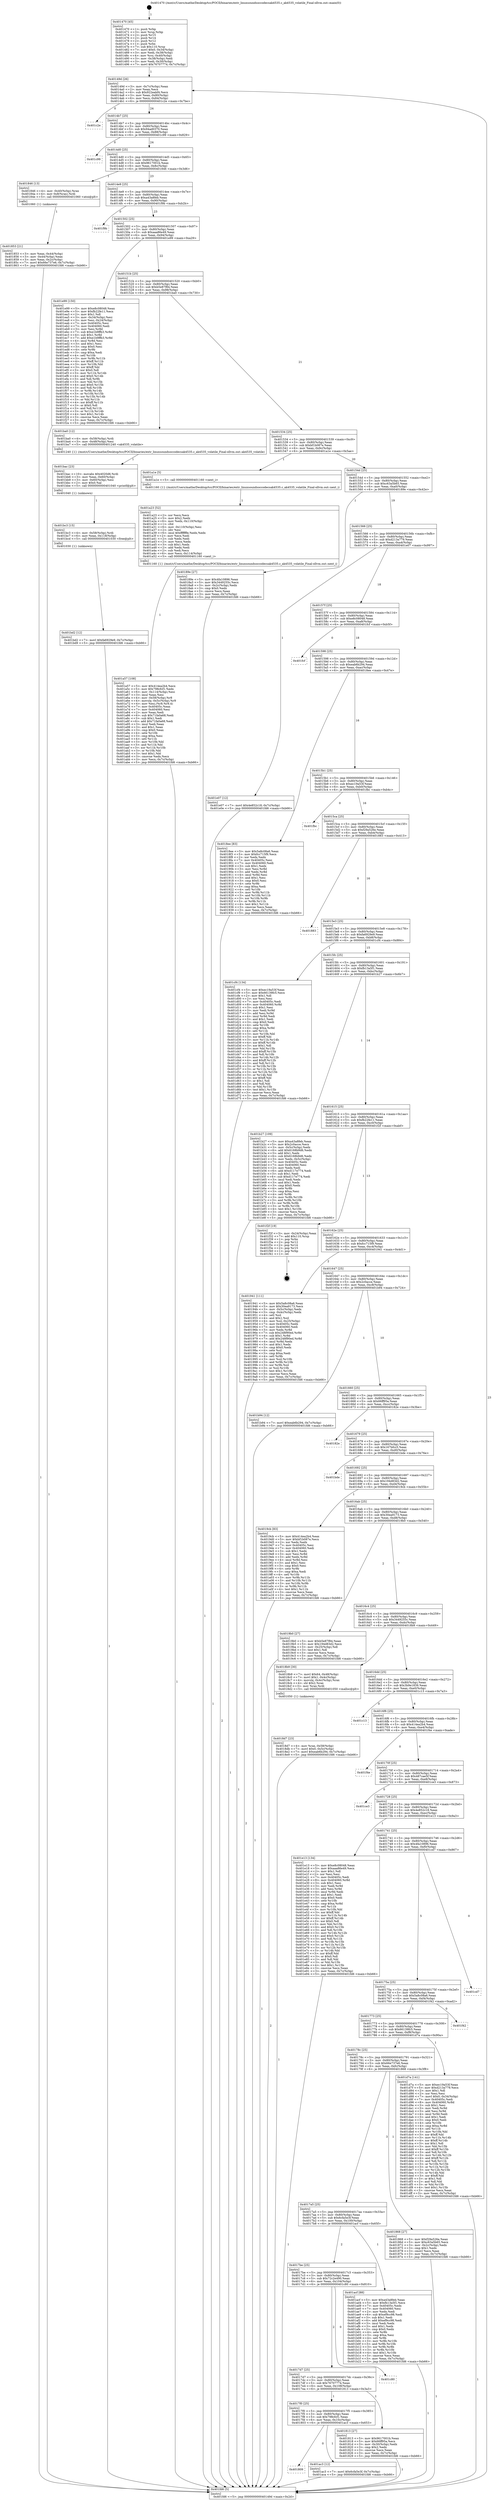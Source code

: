 digraph "0x401470" {
  label = "0x401470 (/mnt/c/Users/mathe/Desktop/tcc/POCII/binaries/extr_linuxsoundsoccodecsak4535.c_ak4535_volatile_Final-ollvm.out::main(0))"
  labelloc = "t"
  node[shape=record]

  Entry [label="",width=0.3,height=0.3,shape=circle,fillcolor=black,style=filled]
  "0x40149d" [label="{
     0x40149d [26]\l
     | [instrs]\l
     &nbsp;&nbsp;0x40149d \<+3\>: mov -0x7c(%rbp),%eax\l
     &nbsp;&nbsp;0x4014a0 \<+2\>: mov %eax,%ecx\l
     &nbsp;&nbsp;0x4014a2 \<+6\>: sub $0x922eabf4,%ecx\l
     &nbsp;&nbsp;0x4014a8 \<+3\>: mov %eax,-0x80(%rbp)\l
     &nbsp;&nbsp;0x4014ab \<+6\>: mov %ecx,-0x84(%rbp)\l
     &nbsp;&nbsp;0x4014b1 \<+6\>: je 0000000000401c2e \<main+0x7be\>\l
  }"]
  "0x401c2e" [label="{
     0x401c2e\l
  }", style=dashed]
  "0x4014b7" [label="{
     0x4014b7 [25]\l
     | [instrs]\l
     &nbsp;&nbsp;0x4014b7 \<+5\>: jmp 00000000004014bc \<main+0x4c\>\l
     &nbsp;&nbsp;0x4014bc \<+3\>: mov -0x80(%rbp),%eax\l
     &nbsp;&nbsp;0x4014bf \<+5\>: sub $0x94ad0370,%eax\l
     &nbsp;&nbsp;0x4014c4 \<+6\>: mov %eax,-0x88(%rbp)\l
     &nbsp;&nbsp;0x4014ca \<+6\>: je 0000000000401c99 \<main+0x829\>\l
  }"]
  Exit [label="",width=0.3,height=0.3,shape=circle,fillcolor=black,style=filled,peripheries=2]
  "0x401c99" [label="{
     0x401c99\l
  }", style=dashed]
  "0x4014d0" [label="{
     0x4014d0 [25]\l
     | [instrs]\l
     &nbsp;&nbsp;0x4014d0 \<+5\>: jmp 00000000004014d5 \<main+0x65\>\l
     &nbsp;&nbsp;0x4014d5 \<+3\>: mov -0x80(%rbp),%eax\l
     &nbsp;&nbsp;0x4014d8 \<+5\>: sub $0x9617001b,%eax\l
     &nbsp;&nbsp;0x4014dd \<+6\>: mov %eax,-0x8c(%rbp)\l
     &nbsp;&nbsp;0x4014e3 \<+6\>: je 0000000000401846 \<main+0x3d6\>\l
  }"]
  "0x401bd2" [label="{
     0x401bd2 [12]\l
     | [instrs]\l
     &nbsp;&nbsp;0x401bd2 \<+7\>: movl $0xfa6929e9,-0x7c(%rbp)\l
     &nbsp;&nbsp;0x401bd9 \<+5\>: jmp 0000000000401fd6 \<main+0xb66\>\l
  }"]
  "0x401846" [label="{
     0x401846 [13]\l
     | [instrs]\l
     &nbsp;&nbsp;0x401846 \<+4\>: mov -0x40(%rbp),%rax\l
     &nbsp;&nbsp;0x40184a \<+4\>: mov 0x8(%rax),%rdi\l
     &nbsp;&nbsp;0x40184e \<+5\>: call 0000000000401060 \<atoi@plt\>\l
     | [calls]\l
     &nbsp;&nbsp;0x401060 \{1\} (unknown)\l
  }"]
  "0x4014e9" [label="{
     0x4014e9 [25]\l
     | [instrs]\l
     &nbsp;&nbsp;0x4014e9 \<+5\>: jmp 00000000004014ee \<main+0x7e\>\l
     &nbsp;&nbsp;0x4014ee \<+3\>: mov -0x80(%rbp),%eax\l
     &nbsp;&nbsp;0x4014f1 \<+5\>: sub $0xa43a8feb,%eax\l
     &nbsp;&nbsp;0x4014f6 \<+6\>: mov %eax,-0x90(%rbp)\l
     &nbsp;&nbsp;0x4014fc \<+6\>: je 0000000000401f9b \<main+0xb2b\>\l
  }"]
  "0x401bc3" [label="{
     0x401bc3 [15]\l
     | [instrs]\l
     &nbsp;&nbsp;0x401bc3 \<+4\>: mov -0x58(%rbp),%rdi\l
     &nbsp;&nbsp;0x401bc7 \<+6\>: mov %eax,-0x118(%rbp)\l
     &nbsp;&nbsp;0x401bcd \<+5\>: call 0000000000401030 \<free@plt\>\l
     | [calls]\l
     &nbsp;&nbsp;0x401030 \{1\} (unknown)\l
  }"]
  "0x401f9b" [label="{
     0x401f9b\l
  }", style=dashed]
  "0x401502" [label="{
     0x401502 [25]\l
     | [instrs]\l
     &nbsp;&nbsp;0x401502 \<+5\>: jmp 0000000000401507 \<main+0x97\>\l
     &nbsp;&nbsp;0x401507 \<+3\>: mov -0x80(%rbp),%eax\l
     &nbsp;&nbsp;0x40150a \<+5\>: sub $0xaaa86e49,%eax\l
     &nbsp;&nbsp;0x40150f \<+6\>: mov %eax,-0x94(%rbp)\l
     &nbsp;&nbsp;0x401515 \<+6\>: je 0000000000401e99 \<main+0xa29\>\l
  }"]
  "0x401bac" [label="{
     0x401bac [23]\l
     | [instrs]\l
     &nbsp;&nbsp;0x401bac \<+10\>: movabs $0x4020d6,%rdi\l
     &nbsp;&nbsp;0x401bb6 \<+3\>: mov %eax,-0x60(%rbp)\l
     &nbsp;&nbsp;0x401bb9 \<+3\>: mov -0x60(%rbp),%esi\l
     &nbsp;&nbsp;0x401bbc \<+2\>: mov $0x0,%al\l
     &nbsp;&nbsp;0x401bbe \<+5\>: call 0000000000401040 \<printf@plt\>\l
     | [calls]\l
     &nbsp;&nbsp;0x401040 \{1\} (unknown)\l
  }"]
  "0x401e99" [label="{
     0x401e99 [150]\l
     | [instrs]\l
     &nbsp;&nbsp;0x401e99 \<+5\>: mov $0xe8c08048,%eax\l
     &nbsp;&nbsp;0x401e9e \<+5\>: mov $0xfb22fe11,%ecx\l
     &nbsp;&nbsp;0x401ea3 \<+2\>: mov $0x1,%dl\l
     &nbsp;&nbsp;0x401ea5 \<+3\>: mov -0x34(%rbp),%esi\l
     &nbsp;&nbsp;0x401ea8 \<+3\>: mov %esi,-0x24(%rbp)\l
     &nbsp;&nbsp;0x401eab \<+7\>: mov 0x40405c,%esi\l
     &nbsp;&nbsp;0x401eb2 \<+7\>: mov 0x404060,%edi\l
     &nbsp;&nbsp;0x401eb9 \<+3\>: mov %esi,%r8d\l
     &nbsp;&nbsp;0x401ebc \<+7\>: sub $0xe1b9ffb3,%r8d\l
     &nbsp;&nbsp;0x401ec3 \<+4\>: sub $0x1,%r8d\l
     &nbsp;&nbsp;0x401ec7 \<+7\>: add $0xe1b9ffb3,%r8d\l
     &nbsp;&nbsp;0x401ece \<+4\>: imul %r8d,%esi\l
     &nbsp;&nbsp;0x401ed2 \<+3\>: and $0x1,%esi\l
     &nbsp;&nbsp;0x401ed5 \<+3\>: cmp $0x0,%esi\l
     &nbsp;&nbsp;0x401ed8 \<+4\>: sete %r9b\l
     &nbsp;&nbsp;0x401edc \<+3\>: cmp $0xa,%edi\l
     &nbsp;&nbsp;0x401edf \<+4\>: setl %r10b\l
     &nbsp;&nbsp;0x401ee3 \<+3\>: mov %r9b,%r11b\l
     &nbsp;&nbsp;0x401ee6 \<+4\>: xor $0xff,%r11b\l
     &nbsp;&nbsp;0x401eea \<+3\>: mov %r10b,%bl\l
     &nbsp;&nbsp;0x401eed \<+3\>: xor $0xff,%bl\l
     &nbsp;&nbsp;0x401ef0 \<+3\>: xor $0x0,%dl\l
     &nbsp;&nbsp;0x401ef3 \<+3\>: mov %r11b,%r14b\l
     &nbsp;&nbsp;0x401ef6 \<+4\>: and $0x0,%r14b\l
     &nbsp;&nbsp;0x401efa \<+3\>: and %dl,%r9b\l
     &nbsp;&nbsp;0x401efd \<+3\>: mov %bl,%r15b\l
     &nbsp;&nbsp;0x401f00 \<+4\>: and $0x0,%r15b\l
     &nbsp;&nbsp;0x401f04 \<+3\>: and %dl,%r10b\l
     &nbsp;&nbsp;0x401f07 \<+3\>: or %r9b,%r14b\l
     &nbsp;&nbsp;0x401f0a \<+3\>: or %r10b,%r15b\l
     &nbsp;&nbsp;0x401f0d \<+3\>: xor %r15b,%r14b\l
     &nbsp;&nbsp;0x401f10 \<+3\>: or %bl,%r11b\l
     &nbsp;&nbsp;0x401f13 \<+4\>: xor $0xff,%r11b\l
     &nbsp;&nbsp;0x401f17 \<+3\>: or $0x0,%dl\l
     &nbsp;&nbsp;0x401f1a \<+3\>: and %dl,%r11b\l
     &nbsp;&nbsp;0x401f1d \<+3\>: or %r11b,%r14b\l
     &nbsp;&nbsp;0x401f20 \<+4\>: test $0x1,%r14b\l
     &nbsp;&nbsp;0x401f24 \<+3\>: cmovne %ecx,%eax\l
     &nbsp;&nbsp;0x401f27 \<+3\>: mov %eax,-0x7c(%rbp)\l
     &nbsp;&nbsp;0x401f2a \<+5\>: jmp 0000000000401fd6 \<main+0xb66\>\l
  }"]
  "0x40151b" [label="{
     0x40151b [25]\l
     | [instrs]\l
     &nbsp;&nbsp;0x40151b \<+5\>: jmp 0000000000401520 \<main+0xb0\>\l
     &nbsp;&nbsp;0x401520 \<+3\>: mov -0x80(%rbp),%eax\l
     &nbsp;&nbsp;0x401523 \<+5\>: sub $0xb5e87f84,%eax\l
     &nbsp;&nbsp;0x401528 \<+6\>: mov %eax,-0x98(%rbp)\l
     &nbsp;&nbsp;0x40152e \<+6\>: je 0000000000401ba0 \<main+0x730\>\l
  }"]
  "0x401809" [label="{
     0x401809\l
  }", style=dashed]
  "0x401ba0" [label="{
     0x401ba0 [12]\l
     | [instrs]\l
     &nbsp;&nbsp;0x401ba0 \<+4\>: mov -0x58(%rbp),%rdi\l
     &nbsp;&nbsp;0x401ba4 \<+3\>: mov -0x48(%rbp),%esi\l
     &nbsp;&nbsp;0x401ba7 \<+5\>: call 0000000000401240 \<ak4535_volatile\>\l
     | [calls]\l
     &nbsp;&nbsp;0x401240 \{1\} (/mnt/c/Users/mathe/Desktop/tcc/POCII/binaries/extr_linuxsoundsoccodecsak4535.c_ak4535_volatile_Final-ollvm.out::ak4535_volatile)\l
  }"]
  "0x401534" [label="{
     0x401534 [25]\l
     | [instrs]\l
     &nbsp;&nbsp;0x401534 \<+5\>: jmp 0000000000401539 \<main+0xc9\>\l
     &nbsp;&nbsp;0x401539 \<+3\>: mov -0x80(%rbp),%eax\l
     &nbsp;&nbsp;0x40153c \<+5\>: sub $0xbf1b087e,%eax\l
     &nbsp;&nbsp;0x401541 \<+6\>: mov %eax,-0x9c(%rbp)\l
     &nbsp;&nbsp;0x401547 \<+6\>: je 0000000000401a1e \<main+0x5ae\>\l
  }"]
  "0x401ac3" [label="{
     0x401ac3 [12]\l
     | [instrs]\l
     &nbsp;&nbsp;0x401ac3 \<+7\>: movl $0x6cfa5e3f,-0x7c(%rbp)\l
     &nbsp;&nbsp;0x401aca \<+5\>: jmp 0000000000401fd6 \<main+0xb66\>\l
  }"]
  "0x401a1e" [label="{
     0x401a1e [5]\l
     | [instrs]\l
     &nbsp;&nbsp;0x401a1e \<+5\>: call 0000000000401160 \<next_i\>\l
     | [calls]\l
     &nbsp;&nbsp;0x401160 \{1\} (/mnt/c/Users/mathe/Desktop/tcc/POCII/binaries/extr_linuxsoundsoccodecsak4535.c_ak4535_volatile_Final-ollvm.out::next_i)\l
  }"]
  "0x40154d" [label="{
     0x40154d [25]\l
     | [instrs]\l
     &nbsp;&nbsp;0x40154d \<+5\>: jmp 0000000000401552 \<main+0xe2\>\l
     &nbsp;&nbsp;0x401552 \<+3\>: mov -0x80(%rbp),%eax\l
     &nbsp;&nbsp;0x401555 \<+5\>: sub $0xc63a5b65,%eax\l
     &nbsp;&nbsp;0x40155a \<+6\>: mov %eax,-0xa0(%rbp)\l
     &nbsp;&nbsp;0x401560 \<+6\>: je 000000000040189e \<main+0x42e\>\l
  }"]
  "0x401a57" [label="{
     0x401a57 [108]\l
     | [instrs]\l
     &nbsp;&nbsp;0x401a57 \<+5\>: mov $0x414ea2b4,%ecx\l
     &nbsp;&nbsp;0x401a5c \<+5\>: mov $0x798cfcf1,%edx\l
     &nbsp;&nbsp;0x401a61 \<+6\>: mov -0x114(%rbp),%esi\l
     &nbsp;&nbsp;0x401a67 \<+3\>: imul %eax,%esi\l
     &nbsp;&nbsp;0x401a6a \<+4\>: mov -0x58(%rbp),%r8\l
     &nbsp;&nbsp;0x401a6e \<+4\>: movslq -0x5c(%rbp),%r9\l
     &nbsp;&nbsp;0x401a72 \<+4\>: mov %esi,(%r8,%r9,4)\l
     &nbsp;&nbsp;0x401a76 \<+7\>: mov 0x40405c,%eax\l
     &nbsp;&nbsp;0x401a7d \<+7\>: mov 0x404060,%esi\l
     &nbsp;&nbsp;0x401a84 \<+2\>: mov %eax,%edi\l
     &nbsp;&nbsp;0x401a86 \<+6\>: sub $0x71fa0a68,%edi\l
     &nbsp;&nbsp;0x401a8c \<+3\>: sub $0x1,%edi\l
     &nbsp;&nbsp;0x401a8f \<+6\>: add $0x71fa0a68,%edi\l
     &nbsp;&nbsp;0x401a95 \<+3\>: imul %edi,%eax\l
     &nbsp;&nbsp;0x401a98 \<+3\>: and $0x1,%eax\l
     &nbsp;&nbsp;0x401a9b \<+3\>: cmp $0x0,%eax\l
     &nbsp;&nbsp;0x401a9e \<+4\>: sete %r10b\l
     &nbsp;&nbsp;0x401aa2 \<+3\>: cmp $0xa,%esi\l
     &nbsp;&nbsp;0x401aa5 \<+4\>: setl %r11b\l
     &nbsp;&nbsp;0x401aa9 \<+3\>: mov %r10b,%bl\l
     &nbsp;&nbsp;0x401aac \<+3\>: and %r11b,%bl\l
     &nbsp;&nbsp;0x401aaf \<+3\>: xor %r11b,%r10b\l
     &nbsp;&nbsp;0x401ab2 \<+3\>: or %r10b,%bl\l
     &nbsp;&nbsp;0x401ab5 \<+3\>: test $0x1,%bl\l
     &nbsp;&nbsp;0x401ab8 \<+3\>: cmovne %edx,%ecx\l
     &nbsp;&nbsp;0x401abb \<+3\>: mov %ecx,-0x7c(%rbp)\l
     &nbsp;&nbsp;0x401abe \<+5\>: jmp 0000000000401fd6 \<main+0xb66\>\l
  }"]
  "0x40189e" [label="{
     0x40189e [27]\l
     | [instrs]\l
     &nbsp;&nbsp;0x40189e \<+5\>: mov $0x4fa10896,%eax\l
     &nbsp;&nbsp;0x4018a3 \<+5\>: mov $0x3449255c,%ecx\l
     &nbsp;&nbsp;0x4018a8 \<+3\>: mov -0x2c(%rbp),%edx\l
     &nbsp;&nbsp;0x4018ab \<+3\>: cmp $0x0,%edx\l
     &nbsp;&nbsp;0x4018ae \<+3\>: cmove %ecx,%eax\l
     &nbsp;&nbsp;0x4018b1 \<+3\>: mov %eax,-0x7c(%rbp)\l
     &nbsp;&nbsp;0x4018b4 \<+5\>: jmp 0000000000401fd6 \<main+0xb66\>\l
  }"]
  "0x401566" [label="{
     0x401566 [25]\l
     | [instrs]\l
     &nbsp;&nbsp;0x401566 \<+5\>: jmp 000000000040156b \<main+0xfb\>\l
     &nbsp;&nbsp;0x40156b \<+3\>: mov -0x80(%rbp),%eax\l
     &nbsp;&nbsp;0x40156e \<+5\>: sub $0xd213a779,%eax\l
     &nbsp;&nbsp;0x401573 \<+6\>: mov %eax,-0xa4(%rbp)\l
     &nbsp;&nbsp;0x401579 \<+6\>: je 0000000000401e07 \<main+0x997\>\l
  }"]
  "0x401a23" [label="{
     0x401a23 [52]\l
     | [instrs]\l
     &nbsp;&nbsp;0x401a23 \<+2\>: xor %ecx,%ecx\l
     &nbsp;&nbsp;0x401a25 \<+5\>: mov $0x2,%edx\l
     &nbsp;&nbsp;0x401a2a \<+6\>: mov %edx,-0x110(%rbp)\l
     &nbsp;&nbsp;0x401a30 \<+1\>: cltd\l
     &nbsp;&nbsp;0x401a31 \<+6\>: mov -0x110(%rbp),%esi\l
     &nbsp;&nbsp;0x401a37 \<+2\>: idiv %esi\l
     &nbsp;&nbsp;0x401a39 \<+6\>: imul $0xfffffffe,%edx,%edx\l
     &nbsp;&nbsp;0x401a3f \<+2\>: mov %ecx,%edi\l
     &nbsp;&nbsp;0x401a41 \<+2\>: sub %edx,%edi\l
     &nbsp;&nbsp;0x401a43 \<+2\>: mov %ecx,%edx\l
     &nbsp;&nbsp;0x401a45 \<+3\>: sub $0x1,%edx\l
     &nbsp;&nbsp;0x401a48 \<+2\>: add %edx,%edi\l
     &nbsp;&nbsp;0x401a4a \<+2\>: sub %edi,%ecx\l
     &nbsp;&nbsp;0x401a4c \<+6\>: mov %ecx,-0x114(%rbp)\l
     &nbsp;&nbsp;0x401a52 \<+5\>: call 0000000000401160 \<next_i\>\l
     | [calls]\l
     &nbsp;&nbsp;0x401160 \{1\} (/mnt/c/Users/mathe/Desktop/tcc/POCII/binaries/extr_linuxsoundsoccodecsak4535.c_ak4535_volatile_Final-ollvm.out::next_i)\l
  }"]
  "0x401e07" [label="{
     0x401e07 [12]\l
     | [instrs]\l
     &nbsp;&nbsp;0x401e07 \<+7\>: movl $0x4e852c18,-0x7c(%rbp)\l
     &nbsp;&nbsp;0x401e0e \<+5\>: jmp 0000000000401fd6 \<main+0xb66\>\l
  }"]
  "0x40157f" [label="{
     0x40157f [25]\l
     | [instrs]\l
     &nbsp;&nbsp;0x40157f \<+5\>: jmp 0000000000401584 \<main+0x114\>\l
     &nbsp;&nbsp;0x401584 \<+3\>: mov -0x80(%rbp),%eax\l
     &nbsp;&nbsp;0x401587 \<+5\>: sub $0xe8c08048,%eax\l
     &nbsp;&nbsp;0x40158c \<+6\>: mov %eax,-0xa8(%rbp)\l
     &nbsp;&nbsp;0x401592 \<+6\>: je 0000000000401fcf \<main+0xb5f\>\l
  }"]
  "0x4018d7" [label="{
     0x4018d7 [23]\l
     | [instrs]\l
     &nbsp;&nbsp;0x4018d7 \<+4\>: mov %rax,-0x58(%rbp)\l
     &nbsp;&nbsp;0x4018db \<+7\>: movl $0x0,-0x5c(%rbp)\l
     &nbsp;&nbsp;0x4018e2 \<+7\>: movl $0xeab6b294,-0x7c(%rbp)\l
     &nbsp;&nbsp;0x4018e9 \<+5\>: jmp 0000000000401fd6 \<main+0xb66\>\l
  }"]
  "0x401fcf" [label="{
     0x401fcf\l
  }", style=dashed]
  "0x401598" [label="{
     0x401598 [25]\l
     | [instrs]\l
     &nbsp;&nbsp;0x401598 \<+5\>: jmp 000000000040159d \<main+0x12d\>\l
     &nbsp;&nbsp;0x40159d \<+3\>: mov -0x80(%rbp),%eax\l
     &nbsp;&nbsp;0x4015a0 \<+5\>: sub $0xeab6b294,%eax\l
     &nbsp;&nbsp;0x4015a5 \<+6\>: mov %eax,-0xac(%rbp)\l
     &nbsp;&nbsp;0x4015ab \<+6\>: je 00000000004018ee \<main+0x47e\>\l
  }"]
  "0x401853" [label="{
     0x401853 [21]\l
     | [instrs]\l
     &nbsp;&nbsp;0x401853 \<+3\>: mov %eax,-0x44(%rbp)\l
     &nbsp;&nbsp;0x401856 \<+3\>: mov -0x44(%rbp),%eax\l
     &nbsp;&nbsp;0x401859 \<+3\>: mov %eax,-0x2c(%rbp)\l
     &nbsp;&nbsp;0x40185c \<+7\>: movl $0x66e737e6,-0x7c(%rbp)\l
     &nbsp;&nbsp;0x401863 \<+5\>: jmp 0000000000401fd6 \<main+0xb66\>\l
  }"]
  "0x4018ee" [label="{
     0x4018ee [83]\l
     | [instrs]\l
     &nbsp;&nbsp;0x4018ee \<+5\>: mov $0x5a8c08a6,%eax\l
     &nbsp;&nbsp;0x4018f3 \<+5\>: mov $0xfcc715f9,%ecx\l
     &nbsp;&nbsp;0x4018f8 \<+2\>: xor %edx,%edx\l
     &nbsp;&nbsp;0x4018fa \<+7\>: mov 0x40405c,%esi\l
     &nbsp;&nbsp;0x401901 \<+7\>: mov 0x404060,%edi\l
     &nbsp;&nbsp;0x401908 \<+3\>: sub $0x1,%edx\l
     &nbsp;&nbsp;0x40190b \<+3\>: mov %esi,%r8d\l
     &nbsp;&nbsp;0x40190e \<+3\>: add %edx,%r8d\l
     &nbsp;&nbsp;0x401911 \<+4\>: imul %r8d,%esi\l
     &nbsp;&nbsp;0x401915 \<+3\>: and $0x1,%esi\l
     &nbsp;&nbsp;0x401918 \<+3\>: cmp $0x0,%esi\l
     &nbsp;&nbsp;0x40191b \<+4\>: sete %r9b\l
     &nbsp;&nbsp;0x40191f \<+3\>: cmp $0xa,%edi\l
     &nbsp;&nbsp;0x401922 \<+4\>: setl %r10b\l
     &nbsp;&nbsp;0x401926 \<+3\>: mov %r9b,%r11b\l
     &nbsp;&nbsp;0x401929 \<+3\>: and %r10b,%r11b\l
     &nbsp;&nbsp;0x40192c \<+3\>: xor %r10b,%r9b\l
     &nbsp;&nbsp;0x40192f \<+3\>: or %r9b,%r11b\l
     &nbsp;&nbsp;0x401932 \<+4\>: test $0x1,%r11b\l
     &nbsp;&nbsp;0x401936 \<+3\>: cmovne %ecx,%eax\l
     &nbsp;&nbsp;0x401939 \<+3\>: mov %eax,-0x7c(%rbp)\l
     &nbsp;&nbsp;0x40193c \<+5\>: jmp 0000000000401fd6 \<main+0xb66\>\l
  }"]
  "0x4015b1" [label="{
     0x4015b1 [25]\l
     | [instrs]\l
     &nbsp;&nbsp;0x4015b1 \<+5\>: jmp 00000000004015b6 \<main+0x146\>\l
     &nbsp;&nbsp;0x4015b6 \<+3\>: mov -0x80(%rbp),%eax\l
     &nbsp;&nbsp;0x4015b9 \<+5\>: sub $0xec19a53f,%eax\l
     &nbsp;&nbsp;0x4015be \<+6\>: mov %eax,-0xb0(%rbp)\l
     &nbsp;&nbsp;0x4015c4 \<+6\>: je 0000000000401fbc \<main+0xb4c\>\l
  }"]
  "0x401470" [label="{
     0x401470 [45]\l
     | [instrs]\l
     &nbsp;&nbsp;0x401470 \<+1\>: push %rbp\l
     &nbsp;&nbsp;0x401471 \<+3\>: mov %rsp,%rbp\l
     &nbsp;&nbsp;0x401474 \<+2\>: push %r15\l
     &nbsp;&nbsp;0x401476 \<+2\>: push %r14\l
     &nbsp;&nbsp;0x401478 \<+2\>: push %r12\l
     &nbsp;&nbsp;0x40147a \<+1\>: push %rbx\l
     &nbsp;&nbsp;0x40147b \<+7\>: sub $0x110,%rsp\l
     &nbsp;&nbsp;0x401482 \<+7\>: movl $0x0,-0x34(%rbp)\l
     &nbsp;&nbsp;0x401489 \<+3\>: mov %edi,-0x38(%rbp)\l
     &nbsp;&nbsp;0x40148c \<+4\>: mov %rsi,-0x40(%rbp)\l
     &nbsp;&nbsp;0x401490 \<+3\>: mov -0x38(%rbp),%edi\l
     &nbsp;&nbsp;0x401493 \<+3\>: mov %edi,-0x30(%rbp)\l
     &nbsp;&nbsp;0x401496 \<+7\>: movl $0x76707774,-0x7c(%rbp)\l
  }"]
  "0x401fbc" [label="{
     0x401fbc\l
  }", style=dashed]
  "0x4015ca" [label="{
     0x4015ca [25]\l
     | [instrs]\l
     &nbsp;&nbsp;0x4015ca \<+5\>: jmp 00000000004015cf \<main+0x15f\>\l
     &nbsp;&nbsp;0x4015cf \<+3\>: mov -0x80(%rbp),%eax\l
     &nbsp;&nbsp;0x4015d2 \<+5\>: sub $0xf29a526e,%eax\l
     &nbsp;&nbsp;0x4015d7 \<+6\>: mov %eax,-0xb4(%rbp)\l
     &nbsp;&nbsp;0x4015dd \<+6\>: je 0000000000401883 \<main+0x413\>\l
  }"]
  "0x401fd6" [label="{
     0x401fd6 [5]\l
     | [instrs]\l
     &nbsp;&nbsp;0x401fd6 \<+5\>: jmp 000000000040149d \<main+0x2d\>\l
  }"]
  "0x401883" [label="{
     0x401883\l
  }", style=dashed]
  "0x4015e3" [label="{
     0x4015e3 [25]\l
     | [instrs]\l
     &nbsp;&nbsp;0x4015e3 \<+5\>: jmp 00000000004015e8 \<main+0x178\>\l
     &nbsp;&nbsp;0x4015e8 \<+3\>: mov -0x80(%rbp),%eax\l
     &nbsp;&nbsp;0x4015eb \<+5\>: sub $0xfa6929e9,%eax\l
     &nbsp;&nbsp;0x4015f0 \<+6\>: mov %eax,-0xb8(%rbp)\l
     &nbsp;&nbsp;0x4015f6 \<+6\>: je 0000000000401cf4 \<main+0x884\>\l
  }"]
  "0x4017f0" [label="{
     0x4017f0 [25]\l
     | [instrs]\l
     &nbsp;&nbsp;0x4017f0 \<+5\>: jmp 00000000004017f5 \<main+0x385\>\l
     &nbsp;&nbsp;0x4017f5 \<+3\>: mov -0x80(%rbp),%eax\l
     &nbsp;&nbsp;0x4017f8 \<+5\>: sub $0x798cfcf1,%eax\l
     &nbsp;&nbsp;0x4017fd \<+6\>: mov %eax,-0x10c(%rbp)\l
     &nbsp;&nbsp;0x401803 \<+6\>: je 0000000000401ac3 \<main+0x653\>\l
  }"]
  "0x401cf4" [label="{
     0x401cf4 [134]\l
     | [instrs]\l
     &nbsp;&nbsp;0x401cf4 \<+5\>: mov $0xec19a53f,%eax\l
     &nbsp;&nbsp;0x401cf9 \<+5\>: mov $0x66139fc5,%ecx\l
     &nbsp;&nbsp;0x401cfe \<+2\>: mov $0x1,%dl\l
     &nbsp;&nbsp;0x401d00 \<+2\>: xor %esi,%esi\l
     &nbsp;&nbsp;0x401d02 \<+7\>: mov 0x40405c,%edi\l
     &nbsp;&nbsp;0x401d09 \<+8\>: mov 0x404060,%r8d\l
     &nbsp;&nbsp;0x401d11 \<+3\>: sub $0x1,%esi\l
     &nbsp;&nbsp;0x401d14 \<+3\>: mov %edi,%r9d\l
     &nbsp;&nbsp;0x401d17 \<+3\>: add %esi,%r9d\l
     &nbsp;&nbsp;0x401d1a \<+4\>: imul %r9d,%edi\l
     &nbsp;&nbsp;0x401d1e \<+3\>: and $0x1,%edi\l
     &nbsp;&nbsp;0x401d21 \<+3\>: cmp $0x0,%edi\l
     &nbsp;&nbsp;0x401d24 \<+4\>: sete %r10b\l
     &nbsp;&nbsp;0x401d28 \<+4\>: cmp $0xa,%r8d\l
     &nbsp;&nbsp;0x401d2c \<+4\>: setl %r11b\l
     &nbsp;&nbsp;0x401d30 \<+3\>: mov %r10b,%bl\l
     &nbsp;&nbsp;0x401d33 \<+3\>: xor $0xff,%bl\l
     &nbsp;&nbsp;0x401d36 \<+3\>: mov %r11b,%r14b\l
     &nbsp;&nbsp;0x401d39 \<+4\>: xor $0xff,%r14b\l
     &nbsp;&nbsp;0x401d3d \<+3\>: xor $0x1,%dl\l
     &nbsp;&nbsp;0x401d40 \<+3\>: mov %bl,%r15b\l
     &nbsp;&nbsp;0x401d43 \<+4\>: and $0xff,%r15b\l
     &nbsp;&nbsp;0x401d47 \<+3\>: and %dl,%r10b\l
     &nbsp;&nbsp;0x401d4a \<+3\>: mov %r14b,%r12b\l
     &nbsp;&nbsp;0x401d4d \<+4\>: and $0xff,%r12b\l
     &nbsp;&nbsp;0x401d51 \<+3\>: and %dl,%r11b\l
     &nbsp;&nbsp;0x401d54 \<+3\>: or %r10b,%r15b\l
     &nbsp;&nbsp;0x401d57 \<+3\>: or %r11b,%r12b\l
     &nbsp;&nbsp;0x401d5a \<+3\>: xor %r12b,%r15b\l
     &nbsp;&nbsp;0x401d5d \<+3\>: or %r14b,%bl\l
     &nbsp;&nbsp;0x401d60 \<+3\>: xor $0xff,%bl\l
     &nbsp;&nbsp;0x401d63 \<+3\>: or $0x1,%dl\l
     &nbsp;&nbsp;0x401d66 \<+2\>: and %dl,%bl\l
     &nbsp;&nbsp;0x401d68 \<+3\>: or %bl,%r15b\l
     &nbsp;&nbsp;0x401d6b \<+4\>: test $0x1,%r15b\l
     &nbsp;&nbsp;0x401d6f \<+3\>: cmovne %ecx,%eax\l
     &nbsp;&nbsp;0x401d72 \<+3\>: mov %eax,-0x7c(%rbp)\l
     &nbsp;&nbsp;0x401d75 \<+5\>: jmp 0000000000401fd6 \<main+0xb66\>\l
  }"]
  "0x4015fc" [label="{
     0x4015fc [25]\l
     | [instrs]\l
     &nbsp;&nbsp;0x4015fc \<+5\>: jmp 0000000000401601 \<main+0x191\>\l
     &nbsp;&nbsp;0x401601 \<+3\>: mov -0x80(%rbp),%eax\l
     &nbsp;&nbsp;0x401604 \<+5\>: sub $0xfb13a5f1,%eax\l
     &nbsp;&nbsp;0x401609 \<+6\>: mov %eax,-0xbc(%rbp)\l
     &nbsp;&nbsp;0x40160f \<+6\>: je 0000000000401b27 \<main+0x6b7\>\l
  }"]
  "0x401813" [label="{
     0x401813 [27]\l
     | [instrs]\l
     &nbsp;&nbsp;0x401813 \<+5\>: mov $0x9617001b,%eax\l
     &nbsp;&nbsp;0x401818 \<+5\>: mov $0x66ff95a,%ecx\l
     &nbsp;&nbsp;0x40181d \<+3\>: mov -0x30(%rbp),%edx\l
     &nbsp;&nbsp;0x401820 \<+3\>: cmp $0x2,%edx\l
     &nbsp;&nbsp;0x401823 \<+3\>: cmovne %ecx,%eax\l
     &nbsp;&nbsp;0x401826 \<+3\>: mov %eax,-0x7c(%rbp)\l
     &nbsp;&nbsp;0x401829 \<+5\>: jmp 0000000000401fd6 \<main+0xb66\>\l
  }"]
  "0x401b27" [label="{
     0x401b27 [109]\l
     | [instrs]\l
     &nbsp;&nbsp;0x401b27 \<+5\>: mov $0xa43a8feb,%eax\l
     &nbsp;&nbsp;0x401b2c \<+5\>: mov $0x2c0acce,%ecx\l
     &nbsp;&nbsp;0x401b31 \<+3\>: mov -0x5c(%rbp),%edx\l
     &nbsp;&nbsp;0x401b34 \<+6\>: add $0x6168b9d6,%edx\l
     &nbsp;&nbsp;0x401b3a \<+3\>: add $0x1,%edx\l
     &nbsp;&nbsp;0x401b3d \<+6\>: sub $0x6168b9d6,%edx\l
     &nbsp;&nbsp;0x401b43 \<+3\>: mov %edx,-0x5c(%rbp)\l
     &nbsp;&nbsp;0x401b46 \<+7\>: mov 0x40405c,%edx\l
     &nbsp;&nbsp;0x401b4d \<+7\>: mov 0x404060,%esi\l
     &nbsp;&nbsp;0x401b54 \<+2\>: mov %edx,%edi\l
     &nbsp;&nbsp;0x401b56 \<+6\>: add $0xd117e774,%edi\l
     &nbsp;&nbsp;0x401b5c \<+3\>: sub $0x1,%edi\l
     &nbsp;&nbsp;0x401b5f \<+6\>: sub $0xd117e774,%edi\l
     &nbsp;&nbsp;0x401b65 \<+3\>: imul %edi,%edx\l
     &nbsp;&nbsp;0x401b68 \<+3\>: and $0x1,%edx\l
     &nbsp;&nbsp;0x401b6b \<+3\>: cmp $0x0,%edx\l
     &nbsp;&nbsp;0x401b6e \<+4\>: sete %r8b\l
     &nbsp;&nbsp;0x401b72 \<+3\>: cmp $0xa,%esi\l
     &nbsp;&nbsp;0x401b75 \<+4\>: setl %r9b\l
     &nbsp;&nbsp;0x401b79 \<+3\>: mov %r8b,%r10b\l
     &nbsp;&nbsp;0x401b7c \<+3\>: and %r9b,%r10b\l
     &nbsp;&nbsp;0x401b7f \<+3\>: xor %r9b,%r8b\l
     &nbsp;&nbsp;0x401b82 \<+3\>: or %r8b,%r10b\l
     &nbsp;&nbsp;0x401b85 \<+4\>: test $0x1,%r10b\l
     &nbsp;&nbsp;0x401b89 \<+3\>: cmovne %ecx,%eax\l
     &nbsp;&nbsp;0x401b8c \<+3\>: mov %eax,-0x7c(%rbp)\l
     &nbsp;&nbsp;0x401b8f \<+5\>: jmp 0000000000401fd6 \<main+0xb66\>\l
  }"]
  "0x401615" [label="{
     0x401615 [25]\l
     | [instrs]\l
     &nbsp;&nbsp;0x401615 \<+5\>: jmp 000000000040161a \<main+0x1aa\>\l
     &nbsp;&nbsp;0x40161a \<+3\>: mov -0x80(%rbp),%eax\l
     &nbsp;&nbsp;0x40161d \<+5\>: sub $0xfb22fe11,%eax\l
     &nbsp;&nbsp;0x401622 \<+6\>: mov %eax,-0xc0(%rbp)\l
     &nbsp;&nbsp;0x401628 \<+6\>: je 0000000000401f2f \<main+0xabf\>\l
  }"]
  "0x4017d7" [label="{
     0x4017d7 [25]\l
     | [instrs]\l
     &nbsp;&nbsp;0x4017d7 \<+5\>: jmp 00000000004017dc \<main+0x36c\>\l
     &nbsp;&nbsp;0x4017dc \<+3\>: mov -0x80(%rbp),%eax\l
     &nbsp;&nbsp;0x4017df \<+5\>: sub $0x76707774,%eax\l
     &nbsp;&nbsp;0x4017e4 \<+6\>: mov %eax,-0x108(%rbp)\l
     &nbsp;&nbsp;0x4017ea \<+6\>: je 0000000000401813 \<main+0x3a3\>\l
  }"]
  "0x401f2f" [label="{
     0x401f2f [19]\l
     | [instrs]\l
     &nbsp;&nbsp;0x401f2f \<+3\>: mov -0x24(%rbp),%eax\l
     &nbsp;&nbsp;0x401f32 \<+7\>: add $0x110,%rsp\l
     &nbsp;&nbsp;0x401f39 \<+1\>: pop %rbx\l
     &nbsp;&nbsp;0x401f3a \<+2\>: pop %r12\l
     &nbsp;&nbsp;0x401f3c \<+2\>: pop %r14\l
     &nbsp;&nbsp;0x401f3e \<+2\>: pop %r15\l
     &nbsp;&nbsp;0x401f40 \<+1\>: pop %rbp\l
     &nbsp;&nbsp;0x401f41 \<+1\>: ret\l
  }"]
  "0x40162e" [label="{
     0x40162e [25]\l
     | [instrs]\l
     &nbsp;&nbsp;0x40162e \<+5\>: jmp 0000000000401633 \<main+0x1c3\>\l
     &nbsp;&nbsp;0x401633 \<+3\>: mov -0x80(%rbp),%eax\l
     &nbsp;&nbsp;0x401636 \<+5\>: sub $0xfcc715f9,%eax\l
     &nbsp;&nbsp;0x40163b \<+6\>: mov %eax,-0xc4(%rbp)\l
     &nbsp;&nbsp;0x401641 \<+6\>: je 0000000000401941 \<main+0x4d1\>\l
  }"]
  "0x401c80" [label="{
     0x401c80\l
  }", style=dashed]
  "0x401941" [label="{
     0x401941 [111]\l
     | [instrs]\l
     &nbsp;&nbsp;0x401941 \<+5\>: mov $0x5a8c08a6,%eax\l
     &nbsp;&nbsp;0x401946 \<+5\>: mov $0x30ea9173,%ecx\l
     &nbsp;&nbsp;0x40194b \<+3\>: mov -0x5c(%rbp),%edx\l
     &nbsp;&nbsp;0x40194e \<+3\>: cmp -0x4c(%rbp),%edx\l
     &nbsp;&nbsp;0x401951 \<+4\>: setl %sil\l
     &nbsp;&nbsp;0x401955 \<+4\>: and $0x1,%sil\l
     &nbsp;&nbsp;0x401959 \<+4\>: mov %sil,-0x25(%rbp)\l
     &nbsp;&nbsp;0x40195d \<+7\>: mov 0x40405c,%edx\l
     &nbsp;&nbsp;0x401964 \<+7\>: mov 0x404060,%edi\l
     &nbsp;&nbsp;0x40196b \<+3\>: mov %edx,%r8d\l
     &nbsp;&nbsp;0x40196e \<+7\>: sub $0x248f90ed,%r8d\l
     &nbsp;&nbsp;0x401975 \<+4\>: sub $0x1,%r8d\l
     &nbsp;&nbsp;0x401979 \<+7\>: add $0x248f90ed,%r8d\l
     &nbsp;&nbsp;0x401980 \<+4\>: imul %r8d,%edx\l
     &nbsp;&nbsp;0x401984 \<+3\>: and $0x1,%edx\l
     &nbsp;&nbsp;0x401987 \<+3\>: cmp $0x0,%edx\l
     &nbsp;&nbsp;0x40198a \<+4\>: sete %sil\l
     &nbsp;&nbsp;0x40198e \<+3\>: cmp $0xa,%edi\l
     &nbsp;&nbsp;0x401991 \<+4\>: setl %r9b\l
     &nbsp;&nbsp;0x401995 \<+3\>: mov %sil,%r10b\l
     &nbsp;&nbsp;0x401998 \<+3\>: and %r9b,%r10b\l
     &nbsp;&nbsp;0x40199b \<+3\>: xor %r9b,%sil\l
     &nbsp;&nbsp;0x40199e \<+3\>: or %sil,%r10b\l
     &nbsp;&nbsp;0x4019a1 \<+4\>: test $0x1,%r10b\l
     &nbsp;&nbsp;0x4019a5 \<+3\>: cmovne %ecx,%eax\l
     &nbsp;&nbsp;0x4019a8 \<+3\>: mov %eax,-0x7c(%rbp)\l
     &nbsp;&nbsp;0x4019ab \<+5\>: jmp 0000000000401fd6 \<main+0xb66\>\l
  }"]
  "0x401647" [label="{
     0x401647 [25]\l
     | [instrs]\l
     &nbsp;&nbsp;0x401647 \<+5\>: jmp 000000000040164c \<main+0x1dc\>\l
     &nbsp;&nbsp;0x40164c \<+3\>: mov -0x80(%rbp),%eax\l
     &nbsp;&nbsp;0x40164f \<+5\>: sub $0x2c0acce,%eax\l
     &nbsp;&nbsp;0x401654 \<+6\>: mov %eax,-0xc8(%rbp)\l
     &nbsp;&nbsp;0x40165a \<+6\>: je 0000000000401b94 \<main+0x724\>\l
  }"]
  "0x4017be" [label="{
     0x4017be [25]\l
     | [instrs]\l
     &nbsp;&nbsp;0x4017be \<+5\>: jmp 00000000004017c3 \<main+0x353\>\l
     &nbsp;&nbsp;0x4017c3 \<+3\>: mov -0x80(%rbp),%eax\l
     &nbsp;&nbsp;0x4017c6 \<+5\>: sub $0x72c2e490,%eax\l
     &nbsp;&nbsp;0x4017cb \<+6\>: mov %eax,-0x104(%rbp)\l
     &nbsp;&nbsp;0x4017d1 \<+6\>: je 0000000000401c80 \<main+0x810\>\l
  }"]
  "0x401b94" [label="{
     0x401b94 [12]\l
     | [instrs]\l
     &nbsp;&nbsp;0x401b94 \<+7\>: movl $0xeab6b294,-0x7c(%rbp)\l
     &nbsp;&nbsp;0x401b9b \<+5\>: jmp 0000000000401fd6 \<main+0xb66\>\l
  }"]
  "0x401660" [label="{
     0x401660 [25]\l
     | [instrs]\l
     &nbsp;&nbsp;0x401660 \<+5\>: jmp 0000000000401665 \<main+0x1f5\>\l
     &nbsp;&nbsp;0x401665 \<+3\>: mov -0x80(%rbp),%eax\l
     &nbsp;&nbsp;0x401668 \<+5\>: sub $0x66ff95a,%eax\l
     &nbsp;&nbsp;0x40166d \<+6\>: mov %eax,-0xcc(%rbp)\l
     &nbsp;&nbsp;0x401673 \<+6\>: je 000000000040182e \<main+0x3be\>\l
  }"]
  "0x401acf" [label="{
     0x401acf [88]\l
     | [instrs]\l
     &nbsp;&nbsp;0x401acf \<+5\>: mov $0xa43a8feb,%eax\l
     &nbsp;&nbsp;0x401ad4 \<+5\>: mov $0xfb13a5f1,%ecx\l
     &nbsp;&nbsp;0x401ad9 \<+7\>: mov 0x40405c,%edx\l
     &nbsp;&nbsp;0x401ae0 \<+7\>: mov 0x404060,%esi\l
     &nbsp;&nbsp;0x401ae7 \<+2\>: mov %edx,%edi\l
     &nbsp;&nbsp;0x401ae9 \<+6\>: sub $0xef9cc98,%edi\l
     &nbsp;&nbsp;0x401aef \<+3\>: sub $0x1,%edi\l
     &nbsp;&nbsp;0x401af2 \<+6\>: add $0xef9cc98,%edi\l
     &nbsp;&nbsp;0x401af8 \<+3\>: imul %edi,%edx\l
     &nbsp;&nbsp;0x401afb \<+3\>: and $0x1,%edx\l
     &nbsp;&nbsp;0x401afe \<+3\>: cmp $0x0,%edx\l
     &nbsp;&nbsp;0x401b01 \<+4\>: sete %r8b\l
     &nbsp;&nbsp;0x401b05 \<+3\>: cmp $0xa,%esi\l
     &nbsp;&nbsp;0x401b08 \<+4\>: setl %r9b\l
     &nbsp;&nbsp;0x401b0c \<+3\>: mov %r8b,%r10b\l
     &nbsp;&nbsp;0x401b0f \<+3\>: and %r9b,%r10b\l
     &nbsp;&nbsp;0x401b12 \<+3\>: xor %r9b,%r8b\l
     &nbsp;&nbsp;0x401b15 \<+3\>: or %r8b,%r10b\l
     &nbsp;&nbsp;0x401b18 \<+4\>: test $0x1,%r10b\l
     &nbsp;&nbsp;0x401b1c \<+3\>: cmovne %ecx,%eax\l
     &nbsp;&nbsp;0x401b1f \<+3\>: mov %eax,-0x7c(%rbp)\l
     &nbsp;&nbsp;0x401b22 \<+5\>: jmp 0000000000401fd6 \<main+0xb66\>\l
  }"]
  "0x40182e" [label="{
     0x40182e\l
  }", style=dashed]
  "0x401679" [label="{
     0x401679 [25]\l
     | [instrs]\l
     &nbsp;&nbsp;0x401679 \<+5\>: jmp 000000000040167e \<main+0x20e\>\l
     &nbsp;&nbsp;0x40167e \<+3\>: mov -0x80(%rbp),%eax\l
     &nbsp;&nbsp;0x401681 \<+5\>: sub $0x167bfcc5,%eax\l
     &nbsp;&nbsp;0x401686 \<+6\>: mov %eax,-0xd0(%rbp)\l
     &nbsp;&nbsp;0x40168c \<+6\>: je 0000000000401bde \<main+0x76e\>\l
  }"]
  "0x4017a5" [label="{
     0x4017a5 [25]\l
     | [instrs]\l
     &nbsp;&nbsp;0x4017a5 \<+5\>: jmp 00000000004017aa \<main+0x33a\>\l
     &nbsp;&nbsp;0x4017aa \<+3\>: mov -0x80(%rbp),%eax\l
     &nbsp;&nbsp;0x4017ad \<+5\>: sub $0x6cfa5e3f,%eax\l
     &nbsp;&nbsp;0x4017b2 \<+6\>: mov %eax,-0x100(%rbp)\l
     &nbsp;&nbsp;0x4017b8 \<+6\>: je 0000000000401acf \<main+0x65f\>\l
  }"]
  "0x401bde" [label="{
     0x401bde\l
  }", style=dashed]
  "0x401692" [label="{
     0x401692 [25]\l
     | [instrs]\l
     &nbsp;&nbsp;0x401692 \<+5\>: jmp 0000000000401697 \<main+0x227\>\l
     &nbsp;&nbsp;0x401697 \<+3\>: mov -0x80(%rbp),%eax\l
     &nbsp;&nbsp;0x40169a \<+5\>: sub $0x194d83d2,%eax\l
     &nbsp;&nbsp;0x40169f \<+6\>: mov %eax,-0xd4(%rbp)\l
     &nbsp;&nbsp;0x4016a5 \<+6\>: je 00000000004019cb \<main+0x55b\>\l
  }"]
  "0x401868" [label="{
     0x401868 [27]\l
     | [instrs]\l
     &nbsp;&nbsp;0x401868 \<+5\>: mov $0xf29a526e,%eax\l
     &nbsp;&nbsp;0x40186d \<+5\>: mov $0xc63a5b65,%ecx\l
     &nbsp;&nbsp;0x401872 \<+3\>: mov -0x2c(%rbp),%edx\l
     &nbsp;&nbsp;0x401875 \<+3\>: cmp $0x1,%edx\l
     &nbsp;&nbsp;0x401878 \<+3\>: cmovl %ecx,%eax\l
     &nbsp;&nbsp;0x40187b \<+3\>: mov %eax,-0x7c(%rbp)\l
     &nbsp;&nbsp;0x40187e \<+5\>: jmp 0000000000401fd6 \<main+0xb66\>\l
  }"]
  "0x4019cb" [label="{
     0x4019cb [83]\l
     | [instrs]\l
     &nbsp;&nbsp;0x4019cb \<+5\>: mov $0x414ea2b4,%eax\l
     &nbsp;&nbsp;0x4019d0 \<+5\>: mov $0xbf1b087e,%ecx\l
     &nbsp;&nbsp;0x4019d5 \<+2\>: xor %edx,%edx\l
     &nbsp;&nbsp;0x4019d7 \<+7\>: mov 0x40405c,%esi\l
     &nbsp;&nbsp;0x4019de \<+7\>: mov 0x404060,%edi\l
     &nbsp;&nbsp;0x4019e5 \<+3\>: sub $0x1,%edx\l
     &nbsp;&nbsp;0x4019e8 \<+3\>: mov %esi,%r8d\l
     &nbsp;&nbsp;0x4019eb \<+3\>: add %edx,%r8d\l
     &nbsp;&nbsp;0x4019ee \<+4\>: imul %r8d,%esi\l
     &nbsp;&nbsp;0x4019f2 \<+3\>: and $0x1,%esi\l
     &nbsp;&nbsp;0x4019f5 \<+3\>: cmp $0x0,%esi\l
     &nbsp;&nbsp;0x4019f8 \<+4\>: sete %r9b\l
     &nbsp;&nbsp;0x4019fc \<+3\>: cmp $0xa,%edi\l
     &nbsp;&nbsp;0x4019ff \<+4\>: setl %r10b\l
     &nbsp;&nbsp;0x401a03 \<+3\>: mov %r9b,%r11b\l
     &nbsp;&nbsp;0x401a06 \<+3\>: and %r10b,%r11b\l
     &nbsp;&nbsp;0x401a09 \<+3\>: xor %r10b,%r9b\l
     &nbsp;&nbsp;0x401a0c \<+3\>: or %r9b,%r11b\l
     &nbsp;&nbsp;0x401a0f \<+4\>: test $0x1,%r11b\l
     &nbsp;&nbsp;0x401a13 \<+3\>: cmovne %ecx,%eax\l
     &nbsp;&nbsp;0x401a16 \<+3\>: mov %eax,-0x7c(%rbp)\l
     &nbsp;&nbsp;0x401a19 \<+5\>: jmp 0000000000401fd6 \<main+0xb66\>\l
  }"]
  "0x4016ab" [label="{
     0x4016ab [25]\l
     | [instrs]\l
     &nbsp;&nbsp;0x4016ab \<+5\>: jmp 00000000004016b0 \<main+0x240\>\l
     &nbsp;&nbsp;0x4016b0 \<+3\>: mov -0x80(%rbp),%eax\l
     &nbsp;&nbsp;0x4016b3 \<+5\>: sub $0x30ea9173,%eax\l
     &nbsp;&nbsp;0x4016b8 \<+6\>: mov %eax,-0xd8(%rbp)\l
     &nbsp;&nbsp;0x4016be \<+6\>: je 00000000004019b0 \<main+0x540\>\l
  }"]
  "0x40178c" [label="{
     0x40178c [25]\l
     | [instrs]\l
     &nbsp;&nbsp;0x40178c \<+5\>: jmp 0000000000401791 \<main+0x321\>\l
     &nbsp;&nbsp;0x401791 \<+3\>: mov -0x80(%rbp),%eax\l
     &nbsp;&nbsp;0x401794 \<+5\>: sub $0x66e737e6,%eax\l
     &nbsp;&nbsp;0x401799 \<+6\>: mov %eax,-0xfc(%rbp)\l
     &nbsp;&nbsp;0x40179f \<+6\>: je 0000000000401868 \<main+0x3f8\>\l
  }"]
  "0x4019b0" [label="{
     0x4019b0 [27]\l
     | [instrs]\l
     &nbsp;&nbsp;0x4019b0 \<+5\>: mov $0xb5e87f84,%eax\l
     &nbsp;&nbsp;0x4019b5 \<+5\>: mov $0x194d83d2,%ecx\l
     &nbsp;&nbsp;0x4019ba \<+3\>: mov -0x25(%rbp),%dl\l
     &nbsp;&nbsp;0x4019bd \<+3\>: test $0x1,%dl\l
     &nbsp;&nbsp;0x4019c0 \<+3\>: cmovne %ecx,%eax\l
     &nbsp;&nbsp;0x4019c3 \<+3\>: mov %eax,-0x7c(%rbp)\l
     &nbsp;&nbsp;0x4019c6 \<+5\>: jmp 0000000000401fd6 \<main+0xb66\>\l
  }"]
  "0x4016c4" [label="{
     0x4016c4 [25]\l
     | [instrs]\l
     &nbsp;&nbsp;0x4016c4 \<+5\>: jmp 00000000004016c9 \<main+0x259\>\l
     &nbsp;&nbsp;0x4016c9 \<+3\>: mov -0x80(%rbp),%eax\l
     &nbsp;&nbsp;0x4016cc \<+5\>: sub $0x3449255c,%eax\l
     &nbsp;&nbsp;0x4016d1 \<+6\>: mov %eax,-0xdc(%rbp)\l
     &nbsp;&nbsp;0x4016d7 \<+6\>: je 00000000004018b9 \<main+0x449\>\l
  }"]
  "0x401d7a" [label="{
     0x401d7a [141]\l
     | [instrs]\l
     &nbsp;&nbsp;0x401d7a \<+5\>: mov $0xec19a53f,%eax\l
     &nbsp;&nbsp;0x401d7f \<+5\>: mov $0xd213a779,%ecx\l
     &nbsp;&nbsp;0x401d84 \<+2\>: mov $0x1,%dl\l
     &nbsp;&nbsp;0x401d86 \<+2\>: xor %esi,%esi\l
     &nbsp;&nbsp;0x401d88 \<+7\>: movl $0x0,-0x34(%rbp)\l
     &nbsp;&nbsp;0x401d8f \<+7\>: mov 0x40405c,%edi\l
     &nbsp;&nbsp;0x401d96 \<+8\>: mov 0x404060,%r8d\l
     &nbsp;&nbsp;0x401d9e \<+3\>: sub $0x1,%esi\l
     &nbsp;&nbsp;0x401da1 \<+3\>: mov %edi,%r9d\l
     &nbsp;&nbsp;0x401da4 \<+3\>: add %esi,%r9d\l
     &nbsp;&nbsp;0x401da7 \<+4\>: imul %r9d,%edi\l
     &nbsp;&nbsp;0x401dab \<+3\>: and $0x1,%edi\l
     &nbsp;&nbsp;0x401dae \<+3\>: cmp $0x0,%edi\l
     &nbsp;&nbsp;0x401db1 \<+4\>: sete %r10b\l
     &nbsp;&nbsp;0x401db5 \<+4\>: cmp $0xa,%r8d\l
     &nbsp;&nbsp;0x401db9 \<+4\>: setl %r11b\l
     &nbsp;&nbsp;0x401dbd \<+3\>: mov %r10b,%bl\l
     &nbsp;&nbsp;0x401dc0 \<+3\>: xor $0xff,%bl\l
     &nbsp;&nbsp;0x401dc3 \<+3\>: mov %r11b,%r14b\l
     &nbsp;&nbsp;0x401dc6 \<+4\>: xor $0xff,%r14b\l
     &nbsp;&nbsp;0x401dca \<+3\>: xor $0x1,%dl\l
     &nbsp;&nbsp;0x401dcd \<+3\>: mov %bl,%r15b\l
     &nbsp;&nbsp;0x401dd0 \<+4\>: and $0xff,%r15b\l
     &nbsp;&nbsp;0x401dd4 \<+3\>: and %dl,%r10b\l
     &nbsp;&nbsp;0x401dd7 \<+3\>: mov %r14b,%r12b\l
     &nbsp;&nbsp;0x401dda \<+4\>: and $0xff,%r12b\l
     &nbsp;&nbsp;0x401dde \<+3\>: and %dl,%r11b\l
     &nbsp;&nbsp;0x401de1 \<+3\>: or %r10b,%r15b\l
     &nbsp;&nbsp;0x401de4 \<+3\>: or %r11b,%r12b\l
     &nbsp;&nbsp;0x401de7 \<+3\>: xor %r12b,%r15b\l
     &nbsp;&nbsp;0x401dea \<+3\>: or %r14b,%bl\l
     &nbsp;&nbsp;0x401ded \<+3\>: xor $0xff,%bl\l
     &nbsp;&nbsp;0x401df0 \<+3\>: or $0x1,%dl\l
     &nbsp;&nbsp;0x401df3 \<+2\>: and %dl,%bl\l
     &nbsp;&nbsp;0x401df5 \<+3\>: or %bl,%r15b\l
     &nbsp;&nbsp;0x401df8 \<+4\>: test $0x1,%r15b\l
     &nbsp;&nbsp;0x401dfc \<+3\>: cmovne %ecx,%eax\l
     &nbsp;&nbsp;0x401dff \<+3\>: mov %eax,-0x7c(%rbp)\l
     &nbsp;&nbsp;0x401e02 \<+5\>: jmp 0000000000401fd6 \<main+0xb66\>\l
  }"]
  "0x4018b9" [label="{
     0x4018b9 [30]\l
     | [instrs]\l
     &nbsp;&nbsp;0x4018b9 \<+7\>: movl $0x64,-0x48(%rbp)\l
     &nbsp;&nbsp;0x4018c0 \<+7\>: movl $0x1,-0x4c(%rbp)\l
     &nbsp;&nbsp;0x4018c7 \<+4\>: movslq -0x4c(%rbp),%rax\l
     &nbsp;&nbsp;0x4018cb \<+4\>: shl $0x2,%rax\l
     &nbsp;&nbsp;0x4018cf \<+3\>: mov %rax,%rdi\l
     &nbsp;&nbsp;0x4018d2 \<+5\>: call 0000000000401050 \<malloc@plt\>\l
     | [calls]\l
     &nbsp;&nbsp;0x401050 \{1\} (unknown)\l
  }"]
  "0x4016dd" [label="{
     0x4016dd [25]\l
     | [instrs]\l
     &nbsp;&nbsp;0x4016dd \<+5\>: jmp 00000000004016e2 \<main+0x272\>\l
     &nbsp;&nbsp;0x4016e2 \<+3\>: mov -0x80(%rbp),%eax\l
     &nbsp;&nbsp;0x4016e5 \<+5\>: sub $0x3b9e1839,%eax\l
     &nbsp;&nbsp;0x4016ea \<+6\>: mov %eax,-0xe0(%rbp)\l
     &nbsp;&nbsp;0x4016f0 \<+6\>: je 0000000000401c13 \<main+0x7a3\>\l
  }"]
  "0x401773" [label="{
     0x401773 [25]\l
     | [instrs]\l
     &nbsp;&nbsp;0x401773 \<+5\>: jmp 0000000000401778 \<main+0x308\>\l
     &nbsp;&nbsp;0x401778 \<+3\>: mov -0x80(%rbp),%eax\l
     &nbsp;&nbsp;0x40177b \<+5\>: sub $0x66139fc5,%eax\l
     &nbsp;&nbsp;0x401780 \<+6\>: mov %eax,-0xf8(%rbp)\l
     &nbsp;&nbsp;0x401786 \<+6\>: je 0000000000401d7a \<main+0x90a\>\l
  }"]
  "0x401c13" [label="{
     0x401c13\l
  }", style=dashed]
  "0x4016f6" [label="{
     0x4016f6 [25]\l
     | [instrs]\l
     &nbsp;&nbsp;0x4016f6 \<+5\>: jmp 00000000004016fb \<main+0x28b\>\l
     &nbsp;&nbsp;0x4016fb \<+3\>: mov -0x80(%rbp),%eax\l
     &nbsp;&nbsp;0x4016fe \<+5\>: sub $0x414ea2b4,%eax\l
     &nbsp;&nbsp;0x401703 \<+6\>: mov %eax,-0xe4(%rbp)\l
     &nbsp;&nbsp;0x401709 \<+6\>: je 0000000000401f4e \<main+0xade\>\l
  }"]
  "0x401f42" [label="{
     0x401f42\l
  }", style=dashed]
  "0x401f4e" [label="{
     0x401f4e\l
  }", style=dashed]
  "0x40170f" [label="{
     0x40170f [25]\l
     | [instrs]\l
     &nbsp;&nbsp;0x40170f \<+5\>: jmp 0000000000401714 \<main+0x2a4\>\l
     &nbsp;&nbsp;0x401714 \<+3\>: mov -0x80(%rbp),%eax\l
     &nbsp;&nbsp;0x401717 \<+5\>: sub $0x487cae5f,%eax\l
     &nbsp;&nbsp;0x40171c \<+6\>: mov %eax,-0xe8(%rbp)\l
     &nbsp;&nbsp;0x401722 \<+6\>: je 0000000000401ce3 \<main+0x873\>\l
  }"]
  "0x40175a" [label="{
     0x40175a [25]\l
     | [instrs]\l
     &nbsp;&nbsp;0x40175a \<+5\>: jmp 000000000040175f \<main+0x2ef\>\l
     &nbsp;&nbsp;0x40175f \<+3\>: mov -0x80(%rbp),%eax\l
     &nbsp;&nbsp;0x401762 \<+5\>: sub $0x5a8c08a6,%eax\l
     &nbsp;&nbsp;0x401767 \<+6\>: mov %eax,-0xf4(%rbp)\l
     &nbsp;&nbsp;0x40176d \<+6\>: je 0000000000401f42 \<main+0xad2\>\l
  }"]
  "0x401ce3" [label="{
     0x401ce3\l
  }", style=dashed]
  "0x401728" [label="{
     0x401728 [25]\l
     | [instrs]\l
     &nbsp;&nbsp;0x401728 \<+5\>: jmp 000000000040172d \<main+0x2bd\>\l
     &nbsp;&nbsp;0x40172d \<+3\>: mov -0x80(%rbp),%eax\l
     &nbsp;&nbsp;0x401730 \<+5\>: sub $0x4e852c18,%eax\l
     &nbsp;&nbsp;0x401735 \<+6\>: mov %eax,-0xec(%rbp)\l
     &nbsp;&nbsp;0x40173b \<+6\>: je 0000000000401e13 \<main+0x9a3\>\l
  }"]
  "0x401cd7" [label="{
     0x401cd7\l
  }", style=dashed]
  "0x401e13" [label="{
     0x401e13 [134]\l
     | [instrs]\l
     &nbsp;&nbsp;0x401e13 \<+5\>: mov $0xe8c08048,%eax\l
     &nbsp;&nbsp;0x401e18 \<+5\>: mov $0xaaa86e49,%ecx\l
     &nbsp;&nbsp;0x401e1d \<+2\>: mov $0x1,%dl\l
     &nbsp;&nbsp;0x401e1f \<+2\>: xor %esi,%esi\l
     &nbsp;&nbsp;0x401e21 \<+7\>: mov 0x40405c,%edi\l
     &nbsp;&nbsp;0x401e28 \<+8\>: mov 0x404060,%r8d\l
     &nbsp;&nbsp;0x401e30 \<+3\>: sub $0x1,%esi\l
     &nbsp;&nbsp;0x401e33 \<+3\>: mov %edi,%r9d\l
     &nbsp;&nbsp;0x401e36 \<+3\>: add %esi,%r9d\l
     &nbsp;&nbsp;0x401e39 \<+4\>: imul %r9d,%edi\l
     &nbsp;&nbsp;0x401e3d \<+3\>: and $0x1,%edi\l
     &nbsp;&nbsp;0x401e40 \<+3\>: cmp $0x0,%edi\l
     &nbsp;&nbsp;0x401e43 \<+4\>: sete %r10b\l
     &nbsp;&nbsp;0x401e47 \<+4\>: cmp $0xa,%r8d\l
     &nbsp;&nbsp;0x401e4b \<+4\>: setl %r11b\l
     &nbsp;&nbsp;0x401e4f \<+3\>: mov %r10b,%bl\l
     &nbsp;&nbsp;0x401e52 \<+3\>: xor $0xff,%bl\l
     &nbsp;&nbsp;0x401e55 \<+3\>: mov %r11b,%r14b\l
     &nbsp;&nbsp;0x401e58 \<+4\>: xor $0xff,%r14b\l
     &nbsp;&nbsp;0x401e5c \<+3\>: xor $0x0,%dl\l
     &nbsp;&nbsp;0x401e5f \<+3\>: mov %bl,%r15b\l
     &nbsp;&nbsp;0x401e62 \<+4\>: and $0x0,%r15b\l
     &nbsp;&nbsp;0x401e66 \<+3\>: and %dl,%r10b\l
     &nbsp;&nbsp;0x401e69 \<+3\>: mov %r14b,%r12b\l
     &nbsp;&nbsp;0x401e6c \<+4\>: and $0x0,%r12b\l
     &nbsp;&nbsp;0x401e70 \<+3\>: and %dl,%r11b\l
     &nbsp;&nbsp;0x401e73 \<+3\>: or %r10b,%r15b\l
     &nbsp;&nbsp;0x401e76 \<+3\>: or %r11b,%r12b\l
     &nbsp;&nbsp;0x401e79 \<+3\>: xor %r12b,%r15b\l
     &nbsp;&nbsp;0x401e7c \<+3\>: or %r14b,%bl\l
     &nbsp;&nbsp;0x401e7f \<+3\>: xor $0xff,%bl\l
     &nbsp;&nbsp;0x401e82 \<+3\>: or $0x0,%dl\l
     &nbsp;&nbsp;0x401e85 \<+2\>: and %dl,%bl\l
     &nbsp;&nbsp;0x401e87 \<+3\>: or %bl,%r15b\l
     &nbsp;&nbsp;0x401e8a \<+4\>: test $0x1,%r15b\l
     &nbsp;&nbsp;0x401e8e \<+3\>: cmovne %ecx,%eax\l
     &nbsp;&nbsp;0x401e91 \<+3\>: mov %eax,-0x7c(%rbp)\l
     &nbsp;&nbsp;0x401e94 \<+5\>: jmp 0000000000401fd6 \<main+0xb66\>\l
  }"]
  "0x401741" [label="{
     0x401741 [25]\l
     | [instrs]\l
     &nbsp;&nbsp;0x401741 \<+5\>: jmp 0000000000401746 \<main+0x2d6\>\l
     &nbsp;&nbsp;0x401746 \<+3\>: mov -0x80(%rbp),%eax\l
     &nbsp;&nbsp;0x401749 \<+5\>: sub $0x4fa10896,%eax\l
     &nbsp;&nbsp;0x40174e \<+6\>: mov %eax,-0xf0(%rbp)\l
     &nbsp;&nbsp;0x401754 \<+6\>: je 0000000000401cd7 \<main+0x867\>\l
  }"]
  Entry -> "0x401470" [label=" 1"]
  "0x40149d" -> "0x401c2e" [label=" 0"]
  "0x40149d" -> "0x4014b7" [label=" 24"]
  "0x401f2f" -> Exit [label=" 1"]
  "0x4014b7" -> "0x401c99" [label=" 0"]
  "0x4014b7" -> "0x4014d0" [label=" 24"]
  "0x401e99" -> "0x401fd6" [label=" 1"]
  "0x4014d0" -> "0x401846" [label=" 1"]
  "0x4014d0" -> "0x4014e9" [label=" 23"]
  "0x401e13" -> "0x401fd6" [label=" 1"]
  "0x4014e9" -> "0x401f9b" [label=" 0"]
  "0x4014e9" -> "0x401502" [label=" 23"]
  "0x401e07" -> "0x401fd6" [label=" 1"]
  "0x401502" -> "0x401e99" [label=" 1"]
  "0x401502" -> "0x40151b" [label=" 22"]
  "0x401d7a" -> "0x401fd6" [label=" 1"]
  "0x40151b" -> "0x401ba0" [label=" 1"]
  "0x40151b" -> "0x401534" [label=" 21"]
  "0x401cf4" -> "0x401fd6" [label=" 1"]
  "0x401534" -> "0x401a1e" [label=" 1"]
  "0x401534" -> "0x40154d" [label=" 20"]
  "0x401bd2" -> "0x401fd6" [label=" 1"]
  "0x40154d" -> "0x40189e" [label=" 1"]
  "0x40154d" -> "0x401566" [label=" 19"]
  "0x401bac" -> "0x401bc3" [label=" 1"]
  "0x401566" -> "0x401e07" [label=" 1"]
  "0x401566" -> "0x40157f" [label=" 18"]
  "0x401ba0" -> "0x401bac" [label=" 1"]
  "0x40157f" -> "0x401fcf" [label=" 0"]
  "0x40157f" -> "0x401598" [label=" 18"]
  "0x401b94" -> "0x401fd6" [label=" 1"]
  "0x401598" -> "0x4018ee" [label=" 2"]
  "0x401598" -> "0x4015b1" [label=" 16"]
  "0x401b27" -> "0x401fd6" [label=" 1"]
  "0x4015b1" -> "0x401fbc" [label=" 0"]
  "0x4015b1" -> "0x4015ca" [label=" 16"]
  "0x401acf" -> "0x401fd6" [label=" 1"]
  "0x4015ca" -> "0x401883" [label=" 0"]
  "0x4015ca" -> "0x4015e3" [label=" 16"]
  "0x401ac3" -> "0x401fd6" [label=" 1"]
  "0x4015e3" -> "0x401cf4" [label=" 1"]
  "0x4015e3" -> "0x4015fc" [label=" 15"]
  "0x4017f0" -> "0x401809" [label=" 0"]
  "0x4015fc" -> "0x401b27" [label=" 1"]
  "0x4015fc" -> "0x401615" [label=" 14"]
  "0x4017f0" -> "0x401ac3" [label=" 1"]
  "0x401615" -> "0x401f2f" [label=" 1"]
  "0x401615" -> "0x40162e" [label=" 13"]
  "0x401a57" -> "0x401fd6" [label=" 1"]
  "0x40162e" -> "0x401941" [label=" 2"]
  "0x40162e" -> "0x401647" [label=" 11"]
  "0x401a23" -> "0x401a57" [label=" 1"]
  "0x401647" -> "0x401b94" [label=" 1"]
  "0x401647" -> "0x401660" [label=" 10"]
  "0x4019cb" -> "0x401fd6" [label=" 1"]
  "0x401660" -> "0x40182e" [label=" 0"]
  "0x401660" -> "0x401679" [label=" 10"]
  "0x4019b0" -> "0x401fd6" [label=" 2"]
  "0x401679" -> "0x401bde" [label=" 0"]
  "0x401679" -> "0x401692" [label=" 10"]
  "0x4018ee" -> "0x401fd6" [label=" 2"]
  "0x401692" -> "0x4019cb" [label=" 1"]
  "0x401692" -> "0x4016ab" [label=" 9"]
  "0x4018d7" -> "0x401fd6" [label=" 1"]
  "0x4016ab" -> "0x4019b0" [label=" 2"]
  "0x4016ab" -> "0x4016c4" [label=" 7"]
  "0x40189e" -> "0x401fd6" [label=" 1"]
  "0x4016c4" -> "0x4018b9" [label=" 1"]
  "0x4016c4" -> "0x4016dd" [label=" 6"]
  "0x401868" -> "0x401fd6" [label=" 1"]
  "0x4016dd" -> "0x401c13" [label=" 0"]
  "0x4016dd" -> "0x4016f6" [label=" 6"]
  "0x401846" -> "0x401853" [label=" 1"]
  "0x4016f6" -> "0x401f4e" [label=" 0"]
  "0x4016f6" -> "0x40170f" [label=" 6"]
  "0x401fd6" -> "0x40149d" [label=" 23"]
  "0x40170f" -> "0x401ce3" [label=" 0"]
  "0x40170f" -> "0x401728" [label=" 6"]
  "0x401813" -> "0x401fd6" [label=" 1"]
  "0x401728" -> "0x401e13" [label=" 1"]
  "0x401728" -> "0x401741" [label=" 5"]
  "0x4017d7" -> "0x4017f0" [label=" 1"]
  "0x401741" -> "0x401cd7" [label=" 0"]
  "0x401741" -> "0x40175a" [label=" 5"]
  "0x401470" -> "0x40149d" [label=" 1"]
  "0x40175a" -> "0x401f42" [label=" 0"]
  "0x40175a" -> "0x401773" [label=" 5"]
  "0x401853" -> "0x401fd6" [label=" 1"]
  "0x401773" -> "0x401d7a" [label=" 1"]
  "0x401773" -> "0x40178c" [label=" 4"]
  "0x4018b9" -> "0x4018d7" [label=" 1"]
  "0x40178c" -> "0x401868" [label=" 1"]
  "0x40178c" -> "0x4017a5" [label=" 3"]
  "0x401941" -> "0x401fd6" [label=" 2"]
  "0x4017a5" -> "0x401acf" [label=" 1"]
  "0x4017a5" -> "0x4017be" [label=" 2"]
  "0x401a1e" -> "0x401a23" [label=" 1"]
  "0x4017be" -> "0x401c80" [label=" 0"]
  "0x4017be" -> "0x4017d7" [label=" 2"]
  "0x401bc3" -> "0x401bd2" [label=" 1"]
  "0x4017d7" -> "0x401813" [label=" 1"]
}

